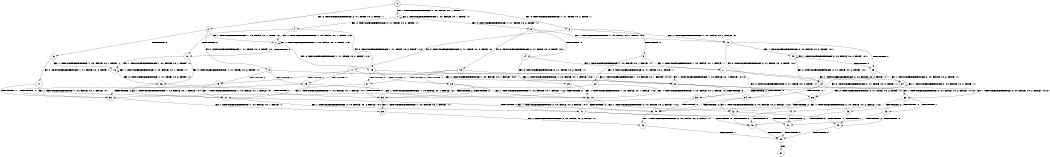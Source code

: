 digraph BCG {
size = "7, 10.5";
center = TRUE;
node [shape = circle];
0 [peripheries = 2];
0 -> 1 [label = "EX !1 !ATOMIC_EXCH_BRANCH (1, +0, FALSE, +0, 1, TRUE) !::"];
0 -> 2 [label = "EX !2 !ATOMIC_EXCH_BRANCH (2, +1, TRUE, +0, 2, TRUE) !::"];
0 -> 3 [label = "EX !0 !ATOMIC_EXCH_BRANCH (1, +1, TRUE, +0, 2, TRUE) !::"];
1 -> 4 [label = "EX !2 !ATOMIC_EXCH_BRANCH (2, +1, TRUE, +0, 2, TRUE) !:1:"];
1 -> 5 [label = "EX !0 !ATOMIC_EXCH_BRANCH (1, +1, TRUE, +0, 2, TRUE) !:1:"];
1 -> 1 [label = "EX !1 !ATOMIC_EXCH_BRANCH (1, +0, FALSE, +0, 1, TRUE) !:1:"];
2 -> 6 [label = "TERMINATE !2"];
2 -> 7 [label = "EX !1 !ATOMIC_EXCH_BRANCH (1, +0, FALSE, +0, 1, TRUE) !:2:"];
2 -> 8 [label = "EX !0 !ATOMIC_EXCH_BRANCH (1, +1, TRUE, +0, 2, TRUE) !:2:"];
3 -> 9 [label = "TERMINATE !0"];
3 -> 10 [label = "EX !1 !ATOMIC_EXCH_BRANCH (1, +0, FALSE, +0, 1, FALSE) !:0:"];
3 -> 11 [label = "EX !2 !ATOMIC_EXCH_BRANCH (2, +1, TRUE, +0, 2, TRUE) !:0:"];
4 -> 12 [label = "TERMINATE !2"];
4 -> 13 [label = "EX !0 !ATOMIC_EXCH_BRANCH (1, +1, TRUE, +0, 2, TRUE) !:1:2:"];
4 -> 7 [label = "EX !1 !ATOMIC_EXCH_BRANCH (1, +0, FALSE, +0, 1, TRUE) !:1:2:"];
5 -> 14 [label = "TERMINATE !0"];
5 -> 15 [label = "EX !2 !ATOMIC_EXCH_BRANCH (2, +1, TRUE, +0, 2, TRUE) !:0:1:"];
5 -> 10 [label = "EX !1 !ATOMIC_EXCH_BRANCH (1, +0, FALSE, +0, 1, FALSE) !:0:1:"];
6 -> 16 [label = "EX !1 !ATOMIC_EXCH_BRANCH (1, +0, FALSE, +0, 1, TRUE) !::"];
6 -> 17 [label = "EX !0 !ATOMIC_EXCH_BRANCH (1, +1, TRUE, +0, 2, TRUE) !::"];
7 -> 12 [label = "TERMINATE !2"];
7 -> 13 [label = "EX !0 !ATOMIC_EXCH_BRANCH (1, +1, TRUE, +0, 2, TRUE) !:1:2:"];
7 -> 7 [label = "EX !1 !ATOMIC_EXCH_BRANCH (1, +0, FALSE, +0, 1, TRUE) !:1:2:"];
8 -> 18 [label = "TERMINATE !2"];
8 -> 19 [label = "TERMINATE !0"];
8 -> 20 [label = "EX !1 !ATOMIC_EXCH_BRANCH (1, +0, FALSE, +0, 1, FALSE) !:0:2:"];
9 -> 21 [label = "EX !1 !ATOMIC_EXCH_BRANCH (1, +0, FALSE, +0, 1, FALSE) !::"];
9 -> 22 [label = "EX !2 !ATOMIC_EXCH_BRANCH (2, +1, TRUE, +0, 2, TRUE) !::"];
10 -> 23 [label = "TERMINATE !0"];
10 -> 24 [label = "EX !2 !ATOMIC_EXCH_BRANCH (2, +1, TRUE, +0, 2, TRUE) !:0:1:"];
10 -> 25 [label = "EX !1 !ATOMIC_EXCH_BRANCH (2, +0, FALSE, +0, 2, TRUE) !:0:1:"];
11 -> 18 [label = "TERMINATE !2"];
11 -> 19 [label = "TERMINATE !0"];
11 -> 20 [label = "EX !1 !ATOMIC_EXCH_BRANCH (1, +0, FALSE, +0, 1, FALSE) !:0:2:"];
12 -> 16 [label = "EX !1 !ATOMIC_EXCH_BRANCH (1, +0, FALSE, +0, 1, TRUE) !:1:"];
12 -> 26 [label = "EX !0 !ATOMIC_EXCH_BRANCH (1, +1, TRUE, +0, 2, TRUE) !:1:"];
13 -> 27 [label = "TERMINATE !2"];
13 -> 28 [label = "TERMINATE !0"];
13 -> 20 [label = "EX !1 !ATOMIC_EXCH_BRANCH (1, +0, FALSE, +0, 1, FALSE) !:0:1:2:"];
14 -> 21 [label = "EX !1 !ATOMIC_EXCH_BRANCH (1, +0, FALSE, +0, 1, FALSE) !:1:"];
14 -> 29 [label = "EX !2 !ATOMIC_EXCH_BRANCH (2, +1, TRUE, +0, 2, TRUE) !:1:"];
15 -> 27 [label = "TERMINATE !2"];
15 -> 28 [label = "TERMINATE !0"];
15 -> 20 [label = "EX !1 !ATOMIC_EXCH_BRANCH (1, +0, FALSE, +0, 1, FALSE) !:0:1:2:"];
16 -> 26 [label = "EX !0 !ATOMIC_EXCH_BRANCH (1, +1, TRUE, +0, 2, TRUE) !:1:"];
16 -> 16 [label = "EX !1 !ATOMIC_EXCH_BRANCH (1, +0, FALSE, +0, 1, TRUE) !:1:"];
17 -> 30 [label = "TERMINATE !0"];
17 -> 31 [label = "EX !1 !ATOMIC_EXCH_BRANCH (1, +0, FALSE, +0, 1, FALSE) !:0:"];
18 -> 30 [label = "TERMINATE !0"];
18 -> 31 [label = "EX !1 !ATOMIC_EXCH_BRANCH (1, +0, FALSE, +0, 1, FALSE) !:0:"];
19 -> 30 [label = "TERMINATE !2"];
19 -> 32 [label = "EX !1 !ATOMIC_EXCH_BRANCH (1, +0, FALSE, +0, 1, FALSE) !:2:"];
20 -> 33 [label = "TERMINATE !2"];
20 -> 34 [label = "TERMINATE !0"];
20 -> 35 [label = "EX !1 !ATOMIC_EXCH_BRANCH (2, +0, FALSE, +0, 2, FALSE) !:0:1:2:"];
21 -> 36 [label = "EX !2 !ATOMIC_EXCH_BRANCH (2, +1, TRUE, +0, 2, TRUE) !:1:"];
21 -> 37 [label = "EX !1 !ATOMIC_EXCH_BRANCH (2, +0, FALSE, +0, 2, TRUE) !:1:"];
22 -> 30 [label = "TERMINATE !2"];
22 -> 32 [label = "EX !1 !ATOMIC_EXCH_BRANCH (1, +0, FALSE, +0, 1, FALSE) !:2:"];
23 -> 37 [label = "EX !1 !ATOMIC_EXCH_BRANCH (2, +0, FALSE, +0, 2, TRUE) !:1:"];
23 -> 36 [label = "EX !2 !ATOMIC_EXCH_BRANCH (2, +1, TRUE, +0, 2, TRUE) !:1:"];
24 -> 33 [label = "TERMINATE !2"];
24 -> 34 [label = "TERMINATE !0"];
24 -> 35 [label = "EX !1 !ATOMIC_EXCH_BRANCH (2, +0, FALSE, +0, 2, FALSE) !:0:1:2:"];
25 -> 23 [label = "TERMINATE !0"];
25 -> 24 [label = "EX !2 !ATOMIC_EXCH_BRANCH (2, +1, TRUE, +0, 2, TRUE) !:0:1:"];
25 -> 25 [label = "EX !1 !ATOMIC_EXCH_BRANCH (2, +0, FALSE, +0, 2, TRUE) !:0:1:"];
26 -> 38 [label = "TERMINATE !0"];
26 -> 31 [label = "EX !1 !ATOMIC_EXCH_BRANCH (1, +0, FALSE, +0, 1, FALSE) !:0:1:"];
27 -> 31 [label = "EX !1 !ATOMIC_EXCH_BRANCH (1, +0, FALSE, +0, 1, FALSE) !:0:1:"];
27 -> 38 [label = "TERMINATE !0"];
28 -> 32 [label = "EX !1 !ATOMIC_EXCH_BRANCH (1, +0, FALSE, +0, 1, FALSE) !:1:2:"];
28 -> 38 [label = "TERMINATE !2"];
29 -> 38 [label = "TERMINATE !2"];
29 -> 32 [label = "EX !1 !ATOMIC_EXCH_BRANCH (1, +0, FALSE, +0, 1, FALSE) !:1:2:"];
30 -> 39 [label = "EX !1 !ATOMIC_EXCH_BRANCH (1, +0, FALSE, +0, 1, FALSE) !::"];
31 -> 40 [label = "TERMINATE !0"];
31 -> 41 [label = "EX !1 !ATOMIC_EXCH_BRANCH (2, +0, FALSE, +0, 2, FALSE) !:0:1:"];
32 -> 40 [label = "TERMINATE !2"];
32 -> 42 [label = "EX !1 !ATOMIC_EXCH_BRANCH (2, +0, FALSE, +0, 2, FALSE) !:1:2:"];
33 -> 41 [label = "EX !1 !ATOMIC_EXCH_BRANCH (2, +0, FALSE, +0, 2, FALSE) !:0:1:"];
33 -> 40 [label = "TERMINATE !0"];
34 -> 42 [label = "EX !1 !ATOMIC_EXCH_BRANCH (2, +0, FALSE, +0, 2, FALSE) !:1:2:"];
34 -> 40 [label = "TERMINATE !2"];
35 -> 43 [label = "TERMINATE !1"];
35 -> 44 [label = "TERMINATE !2"];
35 -> 45 [label = "TERMINATE !0"];
36 -> 40 [label = "TERMINATE !2"];
36 -> 42 [label = "EX !1 !ATOMIC_EXCH_BRANCH (2, +0, FALSE, +0, 2, FALSE) !:1:2:"];
37 -> 36 [label = "EX !2 !ATOMIC_EXCH_BRANCH (2, +1, TRUE, +0, 2, TRUE) !:1:"];
37 -> 37 [label = "EX !1 !ATOMIC_EXCH_BRANCH (2, +0, FALSE, +0, 2, TRUE) !:1:"];
38 -> 39 [label = "EX !1 !ATOMIC_EXCH_BRANCH (1, +0, FALSE, +0, 1, FALSE) !:1:"];
39 -> 46 [label = "EX !1 !ATOMIC_EXCH_BRANCH (2, +0, FALSE, +0, 2, FALSE) !:1:"];
40 -> 46 [label = "EX !1 !ATOMIC_EXCH_BRANCH (2, +0, FALSE, +0, 2, FALSE) !:1:"];
41 -> 47 [label = "TERMINATE !1"];
41 -> 48 [label = "TERMINATE !0"];
42 -> 49 [label = "TERMINATE !1"];
42 -> 48 [label = "TERMINATE !2"];
43 -> 47 [label = "TERMINATE !2"];
43 -> 49 [label = "TERMINATE !0"];
44 -> 47 [label = "TERMINATE !1"];
44 -> 48 [label = "TERMINATE !0"];
45 -> 49 [label = "TERMINATE !1"];
45 -> 48 [label = "TERMINATE !2"];
46 -> 50 [label = "TERMINATE !1"];
47 -> 50 [label = "TERMINATE !0"];
48 -> 50 [label = "TERMINATE !1"];
49 -> 50 [label = "TERMINATE !2"];
50 -> 51 [label = "exit"];
}

